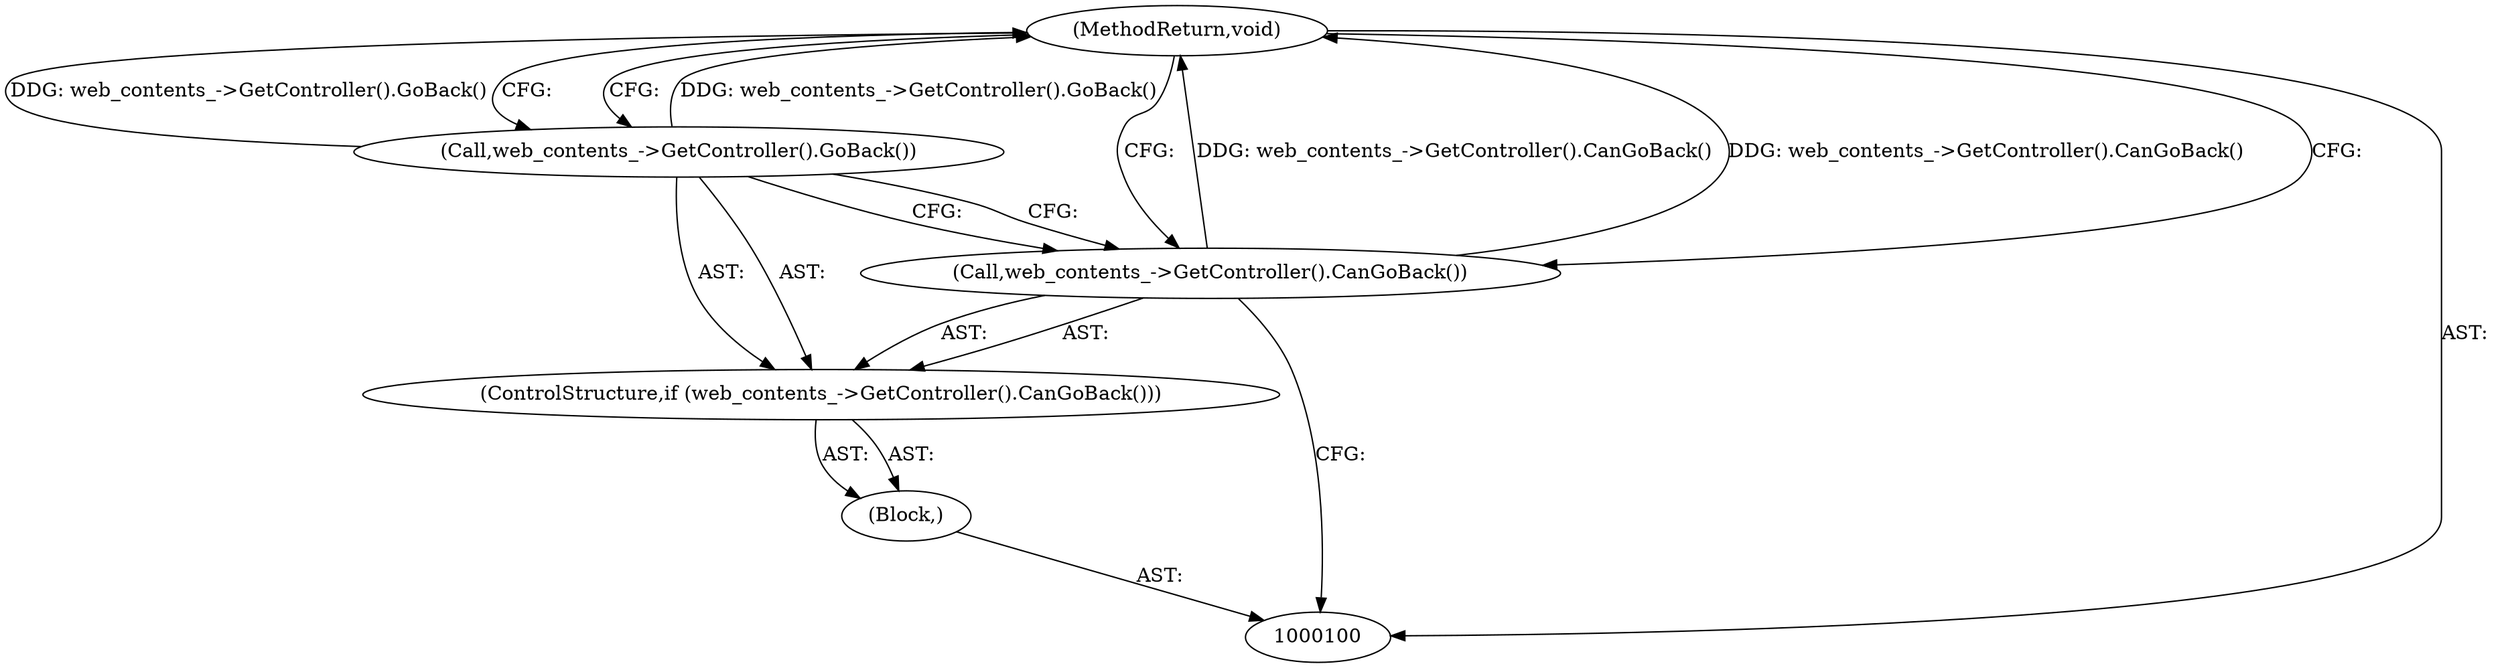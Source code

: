 digraph "0_Chrome_6a60f01228557982e6508c5919cc21fcfddf110b_4" {
"1000105" [label="(MethodReturn,void)"];
"1000101" [label="(Block,)"];
"1000102" [label="(ControlStructure,if (web_contents_->GetController().CanGoBack()))"];
"1000103" [label="(Call,web_contents_->GetController().CanGoBack())"];
"1000104" [label="(Call,web_contents_->GetController().GoBack())"];
"1000105" -> "1000100"  [label="AST: "];
"1000105" -> "1000104"  [label="CFG: "];
"1000105" -> "1000103"  [label="CFG: "];
"1000104" -> "1000105"  [label="DDG: web_contents_->GetController().GoBack()"];
"1000103" -> "1000105"  [label="DDG: web_contents_->GetController().CanGoBack()"];
"1000101" -> "1000100"  [label="AST: "];
"1000102" -> "1000101"  [label="AST: "];
"1000102" -> "1000101"  [label="AST: "];
"1000103" -> "1000102"  [label="AST: "];
"1000104" -> "1000102"  [label="AST: "];
"1000103" -> "1000102"  [label="AST: "];
"1000103" -> "1000100"  [label="CFG: "];
"1000104" -> "1000103"  [label="CFG: "];
"1000105" -> "1000103"  [label="CFG: "];
"1000103" -> "1000105"  [label="DDG: web_contents_->GetController().CanGoBack()"];
"1000104" -> "1000102"  [label="AST: "];
"1000104" -> "1000103"  [label="CFG: "];
"1000105" -> "1000104"  [label="CFG: "];
"1000104" -> "1000105"  [label="DDG: web_contents_->GetController().GoBack()"];
}
